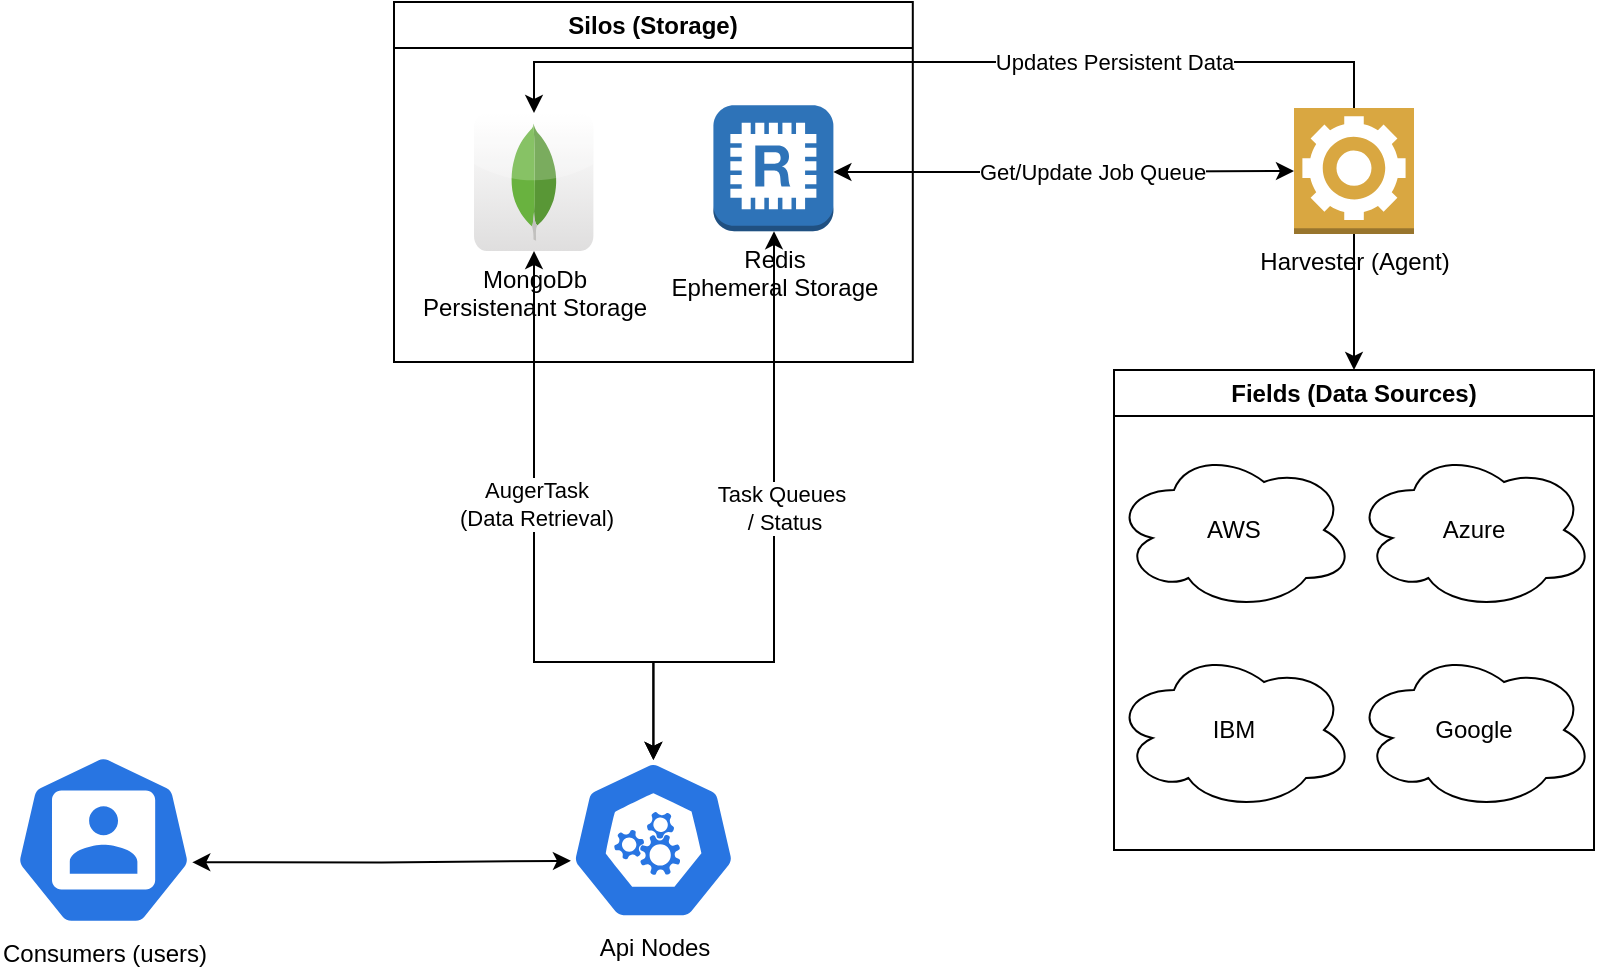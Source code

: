 <mxfile version="24.7.8">
  <diagram name="Page-1" id="c_mexxKXrGdVX50q4zJp">
    <mxGraphModel dx="1050" dy="622" grid="1" gridSize="10" guides="1" tooltips="1" connect="1" arrows="1" fold="1" page="1" pageScale="1" pageWidth="850" pageHeight="1100" math="0" shadow="0">
      <root>
        <mxCell id="0" />
        <mxCell id="1" parent="0" />
        <mxCell id="jbBLu7pFhBzQeB2QMWu_-7" value="Silos (Storage)" style="swimlane;whiteSpace=wrap;html=1;" vertex="1" parent="1">
          <mxGeometry x="240" y="80" width="259.4" height="180" as="geometry" />
        </mxCell>
        <mxCell id="jbBLu7pFhBzQeB2QMWu_-6" value="Redis&lt;div&gt;Ephemeral Storage&lt;/div&gt;" style="outlineConnect=0;dashed=0;verticalLabelPosition=bottom;verticalAlign=top;align=center;html=1;shape=mxgraph.aws3.redis;fillColor=#2E73B8;gradientColor=none;" vertex="1" parent="jbBLu7pFhBzQeB2QMWu_-7">
          <mxGeometry x="159.7" y="51.6" width="60" height="63" as="geometry" />
        </mxCell>
        <mxCell id="jbBLu7pFhBzQeB2QMWu_-24" value="MongoDb&lt;div&gt;Persistenant Storage&lt;/div&gt;" style="dashed=0;outlineConnect=0;html=1;align=center;labelPosition=center;verticalLabelPosition=bottom;verticalAlign=top;shape=mxgraph.webicons.mongodb;gradientColor=#DFDEDE" vertex="1" parent="jbBLu7pFhBzQeB2QMWu_-7">
          <mxGeometry x="40" y="55.5" width="59.7" height="69" as="geometry" />
        </mxCell>
        <mxCell id="jbBLu7pFhBzQeB2QMWu_-32" style="edgeStyle=orthogonalEdgeStyle;rounded=0;orthogonalLoop=1;jettySize=auto;html=1;exitX=0.5;exitY=1;exitDx=0;exitDy=0;exitPerimeter=0;" edge="1" parent="1" source="jbBLu7pFhBzQeB2QMWu_-38" target="jbBLu7pFhBzQeB2QMWu_-11">
          <mxGeometry relative="1" as="geometry">
            <mxPoint x="720" y="203.945" as="sourcePoint" />
          </mxGeometry>
        </mxCell>
        <mxCell id="jbBLu7pFhBzQeB2QMWu_-33" style="edgeStyle=orthogonalEdgeStyle;rounded=0;orthogonalLoop=1;jettySize=auto;html=1;exitX=0.5;exitY=0;exitDx=0;exitDy=0;exitPerimeter=0;" edge="1" parent="1" source="jbBLu7pFhBzQeB2QMWu_-38" target="jbBLu7pFhBzQeB2QMWu_-24">
          <mxGeometry relative="1" as="geometry">
            <mxPoint x="720" y="126.055" as="sourcePoint" />
            <Array as="points">
              <mxPoint x="720" y="110" />
              <mxPoint x="310" y="110" />
            </Array>
          </mxGeometry>
        </mxCell>
        <mxCell id="jbBLu7pFhBzQeB2QMWu_-40" value="Updates Persistent Data" style="edgeLabel;html=1;align=center;verticalAlign=middle;resizable=0;points=[];" vertex="1" connectable="0" parent="jbBLu7pFhBzQeB2QMWu_-33">
          <mxGeometry x="-0.252" y="-3" relative="1" as="geometry">
            <mxPoint x="28" y="3" as="offset" />
          </mxGeometry>
        </mxCell>
        <mxCell id="jbBLu7pFhBzQeB2QMWu_-29" style="edgeStyle=orthogonalEdgeStyle;rounded=0;orthogonalLoop=1;jettySize=auto;html=1;exitX=0.5;exitY=0;exitDx=0;exitDy=0;exitPerimeter=0;startArrow=classic;startFill=1;" edge="1" parent="1" source="jbBLu7pFhBzQeB2QMWu_-9" target="jbBLu7pFhBzQeB2QMWu_-24">
          <mxGeometry relative="1" as="geometry">
            <Array as="points">
              <mxPoint x="370" y="410" />
              <mxPoint x="310" y="410" />
            </Array>
          </mxGeometry>
        </mxCell>
        <mxCell id="jbBLu7pFhBzQeB2QMWu_-45" value="AugerTask&lt;div&gt;(Data Retrieval)&lt;/div&gt;" style="edgeLabel;html=1;align=center;verticalAlign=middle;resizable=0;points=[];" vertex="1" connectable="0" parent="jbBLu7pFhBzQeB2QMWu_-29">
          <mxGeometry x="0.195" y="-1" relative="1" as="geometry">
            <mxPoint as="offset" />
          </mxGeometry>
        </mxCell>
        <mxCell id="jbBLu7pFhBzQeB2QMWu_-30" style="edgeStyle=orthogonalEdgeStyle;rounded=0;orthogonalLoop=1;jettySize=auto;html=1;exitX=0.5;exitY=0;exitDx=0;exitDy=0;exitPerimeter=0;startArrow=classic;startFill=1;" edge="1" parent="1" source="jbBLu7pFhBzQeB2QMWu_-9" target="jbBLu7pFhBzQeB2QMWu_-6">
          <mxGeometry relative="1" as="geometry">
            <Array as="points">
              <mxPoint x="370" y="410" />
              <mxPoint x="430" y="410" />
            </Array>
          </mxGeometry>
        </mxCell>
        <mxCell id="jbBLu7pFhBzQeB2QMWu_-36" value="Task Queues&amp;nbsp;&lt;div&gt;/ Status&lt;/div&gt;" style="edgeLabel;html=1;align=center;verticalAlign=middle;resizable=0;points=[];" vertex="1" connectable="0" parent="jbBLu7pFhBzQeB2QMWu_-30">
          <mxGeometry x="0.23" y="-1" relative="1" as="geometry">
            <mxPoint x="4" y="13" as="offset" />
          </mxGeometry>
        </mxCell>
        <mxCell id="jbBLu7pFhBzQeB2QMWu_-9" value="Api Nodes" style="aspect=fixed;sketch=0;html=1;dashed=0;whitespace=wrap;verticalLabelPosition=bottom;verticalAlign=top;fillColor=#2875E2;strokeColor=#ffffff;points=[[0.005,0.63,0],[0.1,0.2,0],[0.9,0.2,0],[0.5,0,0],[0.995,0.63,0],[0.72,0.99,0],[0.5,1,0],[0.28,0.99,0]];shape=mxgraph.kubernetes.icon2;prIcon=api" vertex="1" parent="1">
          <mxGeometry x="328.04" y="459" width="83.33" height="80" as="geometry" />
        </mxCell>
        <mxCell id="jbBLu7pFhBzQeB2QMWu_-11" value="Fields (Data Sources)" style="swimlane;whiteSpace=wrap;html=1;" vertex="1" parent="1">
          <mxGeometry x="600" y="264" width="240" height="240" as="geometry" />
        </mxCell>
        <mxCell id="jbBLu7pFhBzQeB2QMWu_-13" value="AWS" style="ellipse;shape=cloud;whiteSpace=wrap;html=1;" vertex="1" parent="jbBLu7pFhBzQeB2QMWu_-11">
          <mxGeometry y="40" width="120" height="80" as="geometry" />
        </mxCell>
        <mxCell id="jbBLu7pFhBzQeB2QMWu_-14" value="Azure" style="ellipse;shape=cloud;whiteSpace=wrap;html=1;" vertex="1" parent="jbBLu7pFhBzQeB2QMWu_-11">
          <mxGeometry x="120" y="40" width="120" height="80" as="geometry" />
        </mxCell>
        <mxCell id="jbBLu7pFhBzQeB2QMWu_-15" value="IBM" style="ellipse;shape=cloud;whiteSpace=wrap;html=1;" vertex="1" parent="jbBLu7pFhBzQeB2QMWu_-11">
          <mxGeometry y="140" width="120" height="80" as="geometry" />
        </mxCell>
        <mxCell id="jbBLu7pFhBzQeB2QMWu_-16" value="Google" style="ellipse;shape=cloud;whiteSpace=wrap;html=1;" vertex="1" parent="jbBLu7pFhBzQeB2QMWu_-11">
          <mxGeometry x="120" y="140" width="120" height="80" as="geometry" />
        </mxCell>
        <mxCell id="jbBLu7pFhBzQeB2QMWu_-31" style="edgeStyle=orthogonalEdgeStyle;rounded=0;orthogonalLoop=1;jettySize=auto;html=1;exitX=1;exitY=0.53;exitDx=0;exitDy=0;exitPerimeter=0;startArrow=classic;startFill=1;" edge="1" parent="1" source="jbBLu7pFhBzQeB2QMWu_-6" target="jbBLu7pFhBzQeB2QMWu_-38">
          <mxGeometry relative="1" as="geometry">
            <mxPoint x="681" y="165.057" as="targetPoint" />
          </mxGeometry>
        </mxCell>
        <mxCell id="jbBLu7pFhBzQeB2QMWu_-39" value="Get/Update Job Queue" style="edgeLabel;html=1;align=center;verticalAlign=middle;resizable=0;points=[];" vertex="1" connectable="0" parent="jbBLu7pFhBzQeB2QMWu_-31">
          <mxGeometry x="-0.18" y="-2" relative="1" as="geometry">
            <mxPoint x="35" y="-2" as="offset" />
          </mxGeometry>
        </mxCell>
        <mxCell id="jbBLu7pFhBzQeB2QMWu_-34" value="Consumers (users)" style="aspect=fixed;sketch=0;html=1;dashed=0;whitespace=wrap;verticalLabelPosition=bottom;verticalAlign=top;fillColor=#2875E2;strokeColor=#ffffff;points=[[0.005,0.63,0],[0.1,0.2,0],[0.9,0.2,0],[0.5,0,0],[0.995,0.63,0],[0.72,0.99,0],[0.5,1,0],[0.28,0.99,0]];shape=mxgraph.kubernetes.icon2;prIcon=user" vertex="1" parent="1">
          <mxGeometry x="50" y="456" width="89.59" height="86" as="geometry" />
        </mxCell>
        <mxCell id="jbBLu7pFhBzQeB2QMWu_-35" style="edgeStyle=orthogonalEdgeStyle;rounded=0;orthogonalLoop=1;jettySize=auto;html=1;exitX=0.995;exitY=0.63;exitDx=0;exitDy=0;exitPerimeter=0;entryX=0.005;entryY=0.63;entryDx=0;entryDy=0;entryPerimeter=0;startArrow=classic;startFill=1;" edge="1" parent="1" source="jbBLu7pFhBzQeB2QMWu_-34" target="jbBLu7pFhBzQeB2QMWu_-9">
          <mxGeometry relative="1" as="geometry" />
        </mxCell>
        <mxCell id="jbBLu7pFhBzQeB2QMWu_-38" value="Harvester (Agent)" style="outlineConnect=0;dashed=0;verticalLabelPosition=bottom;verticalAlign=top;align=center;html=1;shape=mxgraph.aws3.worker;fillColor=#D9A741;gradientColor=none;" vertex="1" parent="1">
          <mxGeometry x="690" y="133" width="60" height="63" as="geometry" />
        </mxCell>
      </root>
    </mxGraphModel>
  </diagram>
</mxfile>
